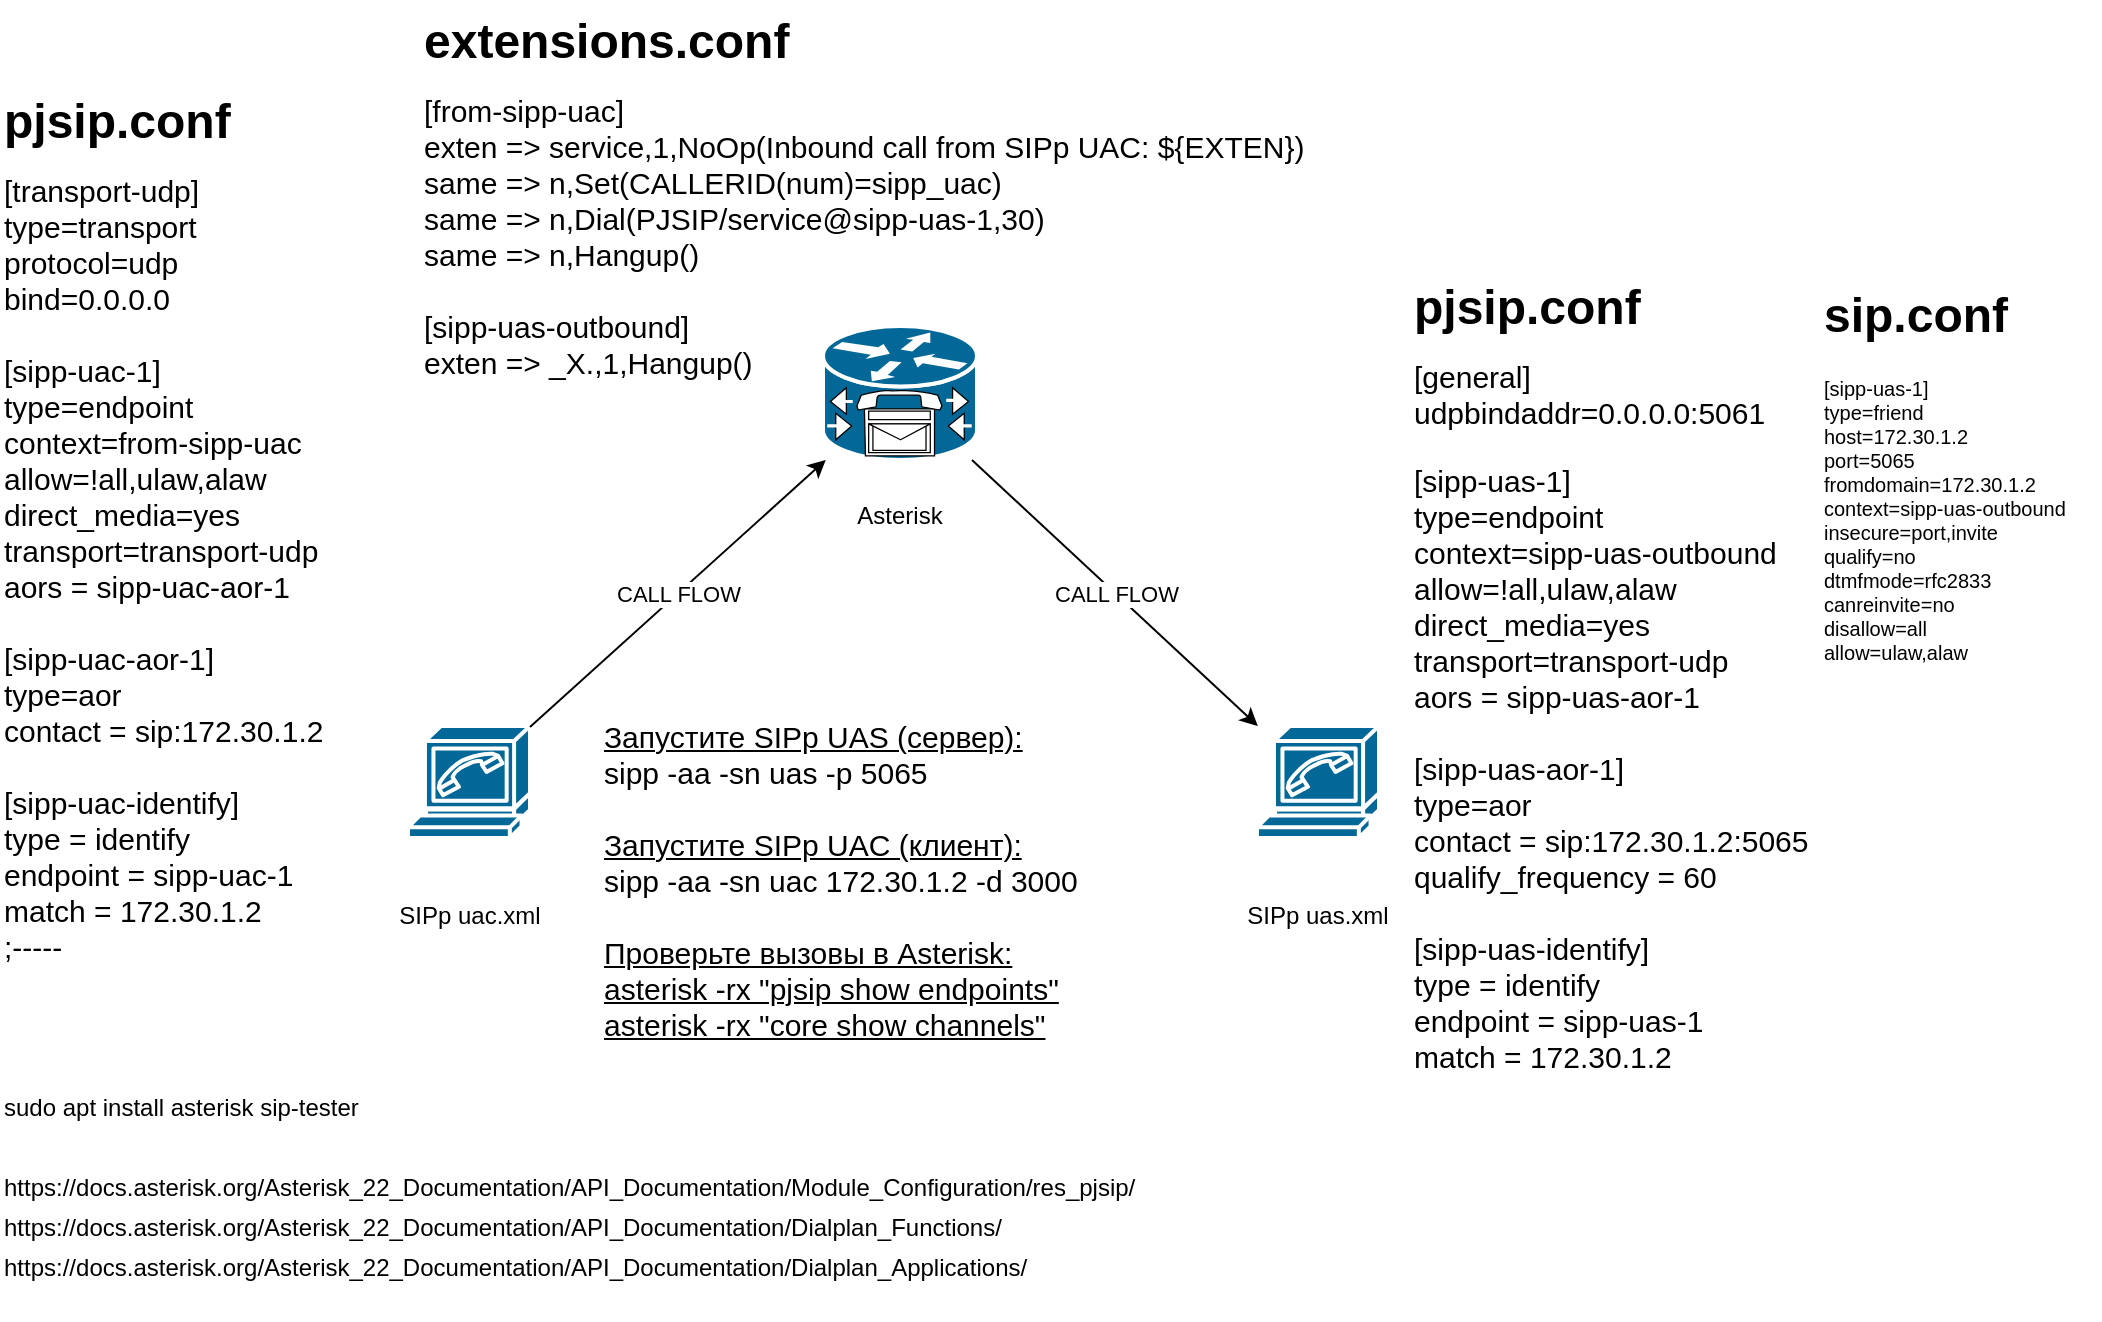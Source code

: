 <mxfile version="27.1.5">
  <diagram name="Страница — 1" id="rCfnhZvIq9waGADby3YH">
    <mxGraphModel dx="1013" dy="605" grid="1" gridSize="10" guides="1" tooltips="1" connect="1" arrows="1" fold="1" page="1" pageScale="1" pageWidth="1169" pageHeight="827" math="0" shadow="0">
      <root>
        <mxCell id="0" />
        <mxCell id="1" parent="0" />
        <mxCell id="-TdVQ2mUSapPiThazIke-2" value="SIPp uac.xml" style="text;strokeColor=none;align=center;fillColor=none;html=1;verticalAlign=middle;whiteSpace=wrap;rounded=0;" parent="1" vertex="1">
          <mxGeometry x="289.5" y="527" width="110" height="30" as="geometry" />
        </mxCell>
        <mxCell id="-TdVQ2mUSapPiThazIke-4" value="SIPp uas.xml" style="text;strokeColor=none;align=center;fillColor=none;html=1;verticalAlign=middle;whiteSpace=wrap;rounded=0;" parent="1" vertex="1">
          <mxGeometry x="714" y="527" width="110" height="30" as="geometry" />
        </mxCell>
        <mxCell id="-TdVQ2mUSapPiThazIke-5" value="" style="shape=mxgraph.cisco.modems_and_phones.softphone;sketch=0;html=1;pointerEvents=1;dashed=0;fillColor=#036897;strokeColor=#ffffff;strokeWidth=2;verticalLabelPosition=bottom;verticalAlign=top;align=center;outlineConnect=0;" parent="1" vertex="1">
          <mxGeometry x="738.5" y="447" width="61" height="56" as="geometry" />
        </mxCell>
        <mxCell id="-TdVQ2mUSapPiThazIke-6" value="" style="shape=mxgraph.cisco.modems_and_phones.softphone;sketch=0;html=1;pointerEvents=1;dashed=0;fillColor=#036897;strokeColor=#ffffff;strokeWidth=2;verticalLabelPosition=bottom;verticalAlign=top;align=center;outlineConnect=0;" parent="1" vertex="1">
          <mxGeometry x="314" y="447" width="61" height="56" as="geometry" />
        </mxCell>
        <mxCell id="-TdVQ2mUSapPiThazIke-7" value="" style="shape=mxgraph.cisco.misc.cisco_unity_express;sketch=0;html=1;pointerEvents=1;dashed=0;fillColor=#036897;strokeColor=#ffffff;strokeWidth=2;verticalLabelPosition=bottom;verticalAlign=top;align=center;outlineConnect=0;" parent="1" vertex="1">
          <mxGeometry x="521.5" y="247" width="77" height="67" as="geometry" />
        </mxCell>
        <mxCell id="-TdVQ2mUSapPiThazIke-8" value="" style="endArrow=classic;html=1;rounded=0;" parent="1" source="-TdVQ2mUSapPiThazIke-6" target="-TdVQ2mUSapPiThazIke-7" edge="1">
          <mxGeometry relative="1" as="geometry">
            <mxPoint x="514" y="407" as="sourcePoint" />
            <mxPoint x="674" y="407" as="targetPoint" />
          </mxGeometry>
        </mxCell>
        <mxCell id="-TdVQ2mUSapPiThazIke-9" value="CALL FLOW" style="edgeLabel;resizable=0;html=1;;align=center;verticalAlign=middle;" parent="-TdVQ2mUSapPiThazIke-8" connectable="0" vertex="1">
          <mxGeometry relative="1" as="geometry" />
        </mxCell>
        <mxCell id="-TdVQ2mUSapPiThazIke-12" value="" style="endArrow=classic;html=1;rounded=0;" parent="1" source="-TdVQ2mUSapPiThazIke-7" target="-TdVQ2mUSapPiThazIke-5" edge="1">
          <mxGeometry relative="1" as="geometry">
            <mxPoint x="514" y="407" as="sourcePoint" />
            <mxPoint x="674" y="407" as="targetPoint" />
          </mxGeometry>
        </mxCell>
        <mxCell id="-TdVQ2mUSapPiThazIke-13" value="CALL FLOW" style="edgeLabel;resizable=0;html=1;;align=center;verticalAlign=middle;" parent="-TdVQ2mUSapPiThazIke-12" connectable="0" vertex="1">
          <mxGeometry relative="1" as="geometry" />
        </mxCell>
        <mxCell id="-TdVQ2mUSapPiThazIke-16" value="Asterisk" style="text;strokeColor=none;align=center;fillColor=none;html=1;verticalAlign=middle;whiteSpace=wrap;rounded=0;" parent="1" vertex="1">
          <mxGeometry x="530" y="327" width="60" height="30" as="geometry" />
        </mxCell>
        <mxCell id="-TdVQ2mUSapPiThazIke-22" value="[from-sipp-uac]&lt;br&gt;exten =&amp;gt; service,1,NoOp(Inbound call from SIPp UAC: ${EXTEN})&lt;br&gt;same =&amp;gt; n,Set(CALLERID(num)=sipp_uac)&lt;br&gt;same =&amp;gt; n,Dial(PJSIP/service@sipp-uas-1,30)&lt;br&gt;same =&amp;gt; n,Hangup()&lt;br&gt;&lt;br&gt;[sipp-uas-outbound]&lt;br&gt;exten =&amp;gt; _X.,1,Hangup()&lt;br&gt;&lt;div&gt;&lt;br&gt;&lt;/div&gt;" style="text;html=1;whiteSpace=wrap;overflow=hidden;rounded=0;fontSize=15;" parent="1" vertex="1">
          <mxGeometry x="320" y="124" width="460.5" height="170" as="geometry" />
        </mxCell>
        <mxCell id="-TdVQ2mUSapPiThazIke-23" value="&lt;div&gt;[transport-udp]&lt;br&gt;type=transport&lt;br&gt;protocol=udp&lt;br&gt;bind=0.0.0.0&lt;/div&gt;&lt;div&gt;&lt;br&gt;&lt;/div&gt;&lt;div&gt;[sipp-uac-1]&lt;/div&gt;type=endpoint&lt;br&gt;context=from-sipp-uac&lt;br&gt;allow=!all,ulaw,alaw&lt;br&gt;direct_media=yes&lt;br&gt;transport=transport-udp&lt;br&gt;aors = sipp-uac-aor-1&lt;br&gt;&lt;br&gt;[sipp-uac-aor-1]&lt;br&gt;type=aor&lt;br&gt;contact = sip:172.30.1.2&lt;br&gt;&lt;br&gt;[sipp-uac-identify]&lt;br&gt;type = identify&lt;br&gt;endpoint = sipp-uac-1&lt;br&gt;&lt;div&gt;match = 172.30.1.2&lt;/div&gt;&lt;div&gt;;-----&lt;/div&gt;&lt;div&gt;&lt;br&gt;&lt;/div&gt;" style="text;html=1;whiteSpace=wrap;overflow=hidden;rounded=0;fontSize=15;" parent="1" vertex="1">
          <mxGeometry x="110" y="164" width="200" height="440" as="geometry" />
        </mxCell>
        <mxCell id="-TdVQ2mUSapPiThazIke-24" value="&lt;div&gt;[sipp-uas-1]&lt;/div&gt;type=friend&lt;br&gt;host=172.30.1.2&lt;br&gt;port=5065&lt;br&gt;fromdomain=172.30.1.2&lt;br&gt;context=sipp-uas-outbound&lt;br&gt;insecure=port,invite&lt;br&gt;qualify=no&lt;br&gt;dtmfmode=rfc2833&lt;br&gt;canreinvite=no&lt;br&gt;disallow=all&lt;br&gt;allow=ulaw,alaw" style="text;html=1;whiteSpace=wrap;overflow=hidden;rounded=0;fontSize=10;" parent="1" vertex="1">
          <mxGeometry x="1020" y="266" width="140" height="236" as="geometry" />
        </mxCell>
        <mxCell id="ZcfYFnTC1-iHWNx_7WrN-1" value="&lt;u&gt;Запустите SIPp UAS (сервер):&lt;br&gt;&lt;/u&gt;sipp -aa -sn uas -p 5065&lt;br&gt;&lt;u&gt;&lt;br&gt;&lt;/u&gt;&lt;div&gt;&lt;u&gt;Запустите SIPp UAC (клиент):&lt;/u&gt;&lt;/div&gt;&lt;div&gt;sipp -aa -sn uac 172.30.1.2 -d 3000&lt;/div&gt;&lt;u&gt;&lt;br&gt;Проверьте вызовы в Asterisk:&lt;br&gt;asterisk -rx &quot;pjsip show endpoints&quot;&lt;br&gt;asterisk -rx &quot;core show channels&quot;&lt;/u&gt;" style="text;whiteSpace=wrap;html=1;fontSize=15;" vertex="1" parent="1">
          <mxGeometry x="410" y="437" width="340.5" height="187" as="geometry" />
        </mxCell>
        <UserObject label="&lt;h1 style=&quot;margin-top: 0px;&quot;&gt;pjsip.conf&lt;/h1&gt;" link="&lt;h1 style=&quot;margin-top: 0px;&quot;&gt;pjsip.conf&lt;/h1&gt;" id="ZcfYFnTC1-iHWNx_7WrN-2">
          <mxCell style="text;whiteSpace=wrap;html=1;" vertex="1" parent="1">
            <mxGeometry x="110" y="124" width="150" height="30" as="geometry" />
          </mxCell>
        </UserObject>
        <UserObject label="&lt;h1 style=&quot;margin-top: 0px;&quot;&gt;sip.conf&lt;/h1&gt;" link="&lt;h1 style=&quot;margin-top: 0px;&quot;&gt;pjsip.conf&lt;/h1&gt;" id="ZcfYFnTC1-iHWNx_7WrN-3">
          <mxCell style="text;whiteSpace=wrap;html=1;fontSize=12;" vertex="1" parent="1">
            <mxGeometry x="1020" y="221" width="120" height="36" as="geometry" />
          </mxCell>
        </UserObject>
        <UserObject label="&lt;h1 style=&quot;margin-top: 0px;&quot;&gt;extensions.conf&lt;/h1&gt;" link="&lt;h1 style=&quot;margin-top: 0px;&quot;&gt;extensions.conf&lt;/h1&gt;" id="ZcfYFnTC1-iHWNx_7WrN-4">
          <mxCell style="text;whiteSpace=wrap;html=1;" vertex="1" parent="1">
            <mxGeometry x="320" y="84" width="220" height="40" as="geometry" />
          </mxCell>
        </UserObject>
        <UserObject label="https://docs.asterisk.org/Asterisk_22_Documentation/API_Documentation/Module_Configuration/res_pjsip/" link="https://docs.asterisk.org/Asterisk_22_Documentation/API_Documentation/Module_Configuration/res_pjsip/" id="ZcfYFnTC1-iHWNx_7WrN-6">
          <mxCell style="text;whiteSpace=wrap;" vertex="1" parent="1">
            <mxGeometry x="110" y="664" width="650" height="50" as="geometry" />
          </mxCell>
        </UserObject>
        <UserObject label="https://docs.asterisk.org/Asterisk_22_Documentation/API_Documentation/Dialplan_Functions/" link="https://docs.asterisk.org/Asterisk_22_Documentation/API_Documentation/Dialplan_Functions/" id="ZcfYFnTC1-iHWNx_7WrN-7">
          <mxCell style="text;whiteSpace=wrap;" vertex="1" parent="1">
            <mxGeometry x="110" y="684" width="530" height="40" as="geometry" />
          </mxCell>
        </UserObject>
        <UserObject label="https://docs.asterisk.org/Asterisk_22_Documentation/API_Documentation/Dialplan_Applications/" link="https://docs.asterisk.org/Asterisk_22_Documentation/API_Documentation/Dialplan_Applications/" id="ZcfYFnTC1-iHWNx_7WrN-8">
          <mxCell style="text;whiteSpace=wrap;" vertex="1" parent="1">
            <mxGeometry x="110" y="704" width="560" height="40" as="geometry" />
          </mxCell>
        </UserObject>
        <UserObject label="sudo apt install asterisk sip-tester" link="https://sipp.readthedocs.io/en/latest/" id="ZcfYFnTC1-iHWNx_7WrN-9">
          <mxCell style="text;whiteSpace=wrap;" vertex="1" parent="1">
            <mxGeometry x="110" y="624" width="230" height="40" as="geometry" />
          </mxCell>
        </UserObject>
        <mxCell id="ZcfYFnTC1-iHWNx_7WrN-19" value="&lt;div&gt;[general]&lt;/div&gt;&lt;div&gt;udpbindaddr=0.0.0.0:5061&lt;/div&gt;&lt;div&gt;&lt;br&gt;&lt;/div&gt;" style="text;whiteSpace=wrap;html=1;fontSize=15;" vertex="1" parent="1">
          <mxGeometry x="815" y="257" width="170" height="70" as="geometry" />
        </mxCell>
        <mxCell id="ZcfYFnTC1-iHWNx_7WrN-20" value="[sipp-uas-1]&#xa;type=endpoint&#xa;context=sipp-uas-outbound&#xa;allow=!all,ulaw,alaw&#xa;direct_media=yes&#xa;transport=transport-udp&#xa;aors = sipp-uas-aor-1&#xa;&#xa;[sipp-uas-aor-1]&#xa;type=aor&#xa;contact = sip:172.30.1.2:5065&#xa;qualify_frequency = 60&#xa;&#xa;[sipp-uas-identify]&#xa;type = identify&#xa;endpoint = sipp-uas-1&#xa;match = 172.30.1.2" style="text;whiteSpace=wrap;fontSize=15;" vertex="1" parent="1">
          <mxGeometry x="815" y="308.5" width="305" height="361.5" as="geometry" />
        </mxCell>
        <UserObject label="&lt;h1 style=&quot;margin-top: 0px;&quot;&gt;pjsip.conf&lt;/h1&gt;" link="&lt;h1 style=&quot;margin-top: 0px;&quot;&gt;pjsip.conf&lt;/h1&gt;" id="ZcfYFnTC1-iHWNx_7WrN-21">
          <mxCell style="text;whiteSpace=wrap;html=1;" vertex="1" parent="1">
            <mxGeometry x="815" y="217" width="150" height="30" as="geometry" />
          </mxCell>
        </UserObject>
      </root>
    </mxGraphModel>
  </diagram>
</mxfile>

